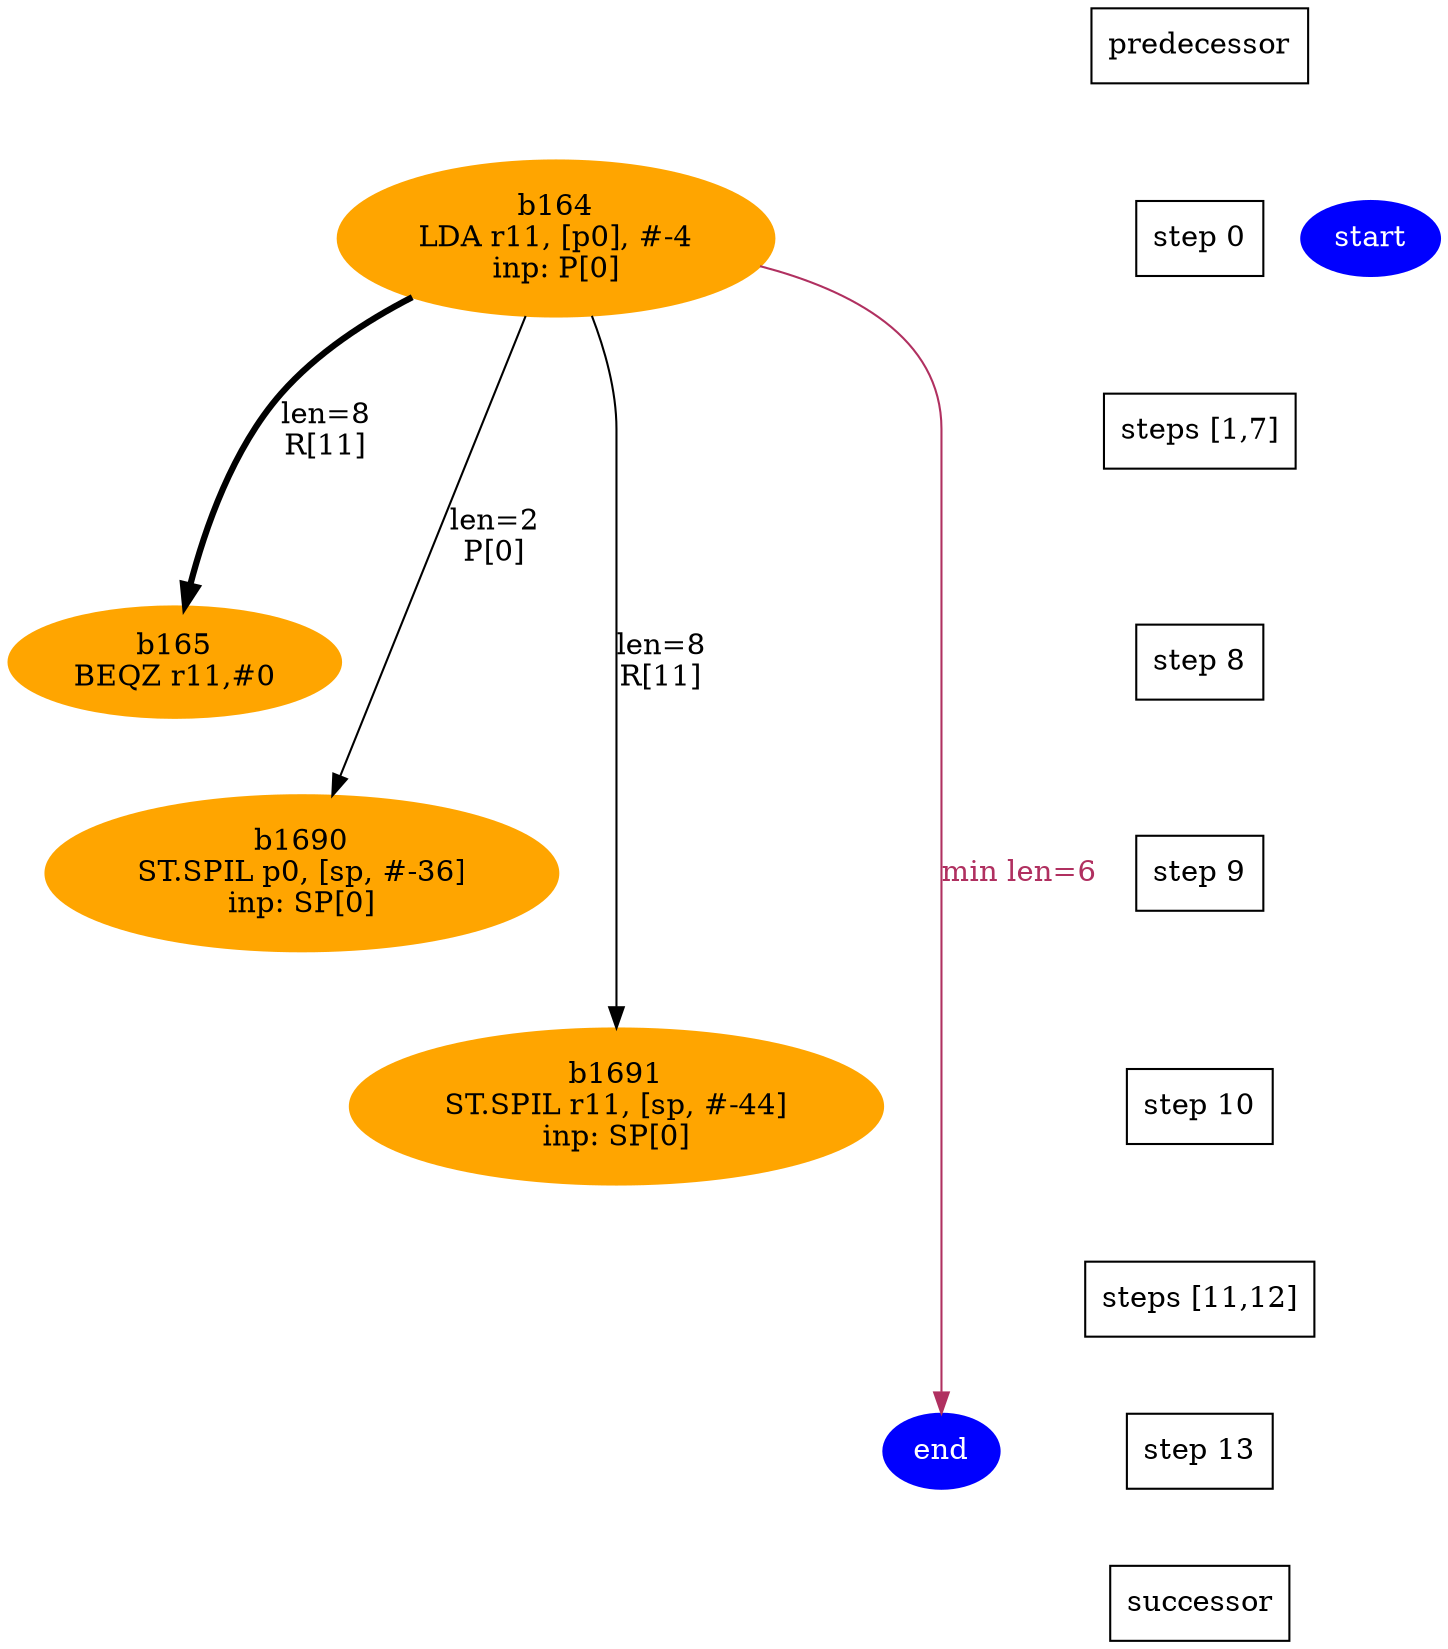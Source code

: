 digraph N {
 b164[color=orange,fontcolor=black,style=filled,label="b164\nLDA r11, [p0], #-4\ninp: P[0]"];  {rank=same; S0;  b164;}
 b165[color=orange,fontcolor=black,style=filled,label="b165\nBEQZ r11,#0"];  {rank=same; S8;  b165;}
 b1690[color=orange,fontcolor=black,style=filled,label="b1690\nST.SPIL p0, [sp, #-36]\ninp: SP[0]"];  {rank=same; S9;  b1690;}
 b1691[color=orange,fontcolor=black,style=filled,label="b1691\nST.SPIL r11, [sp, #-44]\ninp: SP[0]"];  {rank=same; S10;  b1691;}
 start [color=blue,fontcolor=white,style=filled,label="start"];  {rank=same; S0;  start;}
 end [color=blue,fontcolor=white,style=filled,label="end"];  {rank=same; S13;  end;}
   b164 -> b165 [color=black,fontcolor=black,penwidth=3,label="len=8\nR[11]",weight=1000];
   b164 -> b1690 [color=black,fontcolor=black,label="len=2\nP[0]",weight=1000];
   b164 -> b1691 [color=black,fontcolor=black,label="len=8\nR[11]",weight=1000];
   b164 -> end [color=maroon,fontcolor=maroon,label="min len=6",weight=1000];
  Sm1 [label="predecessor",shape=box];
  S0 [label="step 0",shape=box];
  Sm1 -> S0[style=invis,weight=9000];
  S1_S7 [label="steps [1,7]",shape=box];
  S0 -> S1_S7[style=invis,weight=9000];
  S8 [label="step 8",shape=box];
  S1_S7 -> S8[style=invis,weight=9000];
  S9 [label="step 9",shape=box];
  S8 -> S9[style=invis,weight=9000];
  S10 [label="step 10",shape=box];
  S9 -> S10[style=invis,weight=9000];
  S11_S12 [label="steps [11,12]",shape=box];
  S10 -> S11_S12[style=invis,weight=9000];
  S13 [label="step 13",shape=box];
  S11_S12 -> S13[style=invis,weight=9000];
  S14 [label="successor",shape=box];
  S13 -> S14[style=invis,weight=9000];
}
